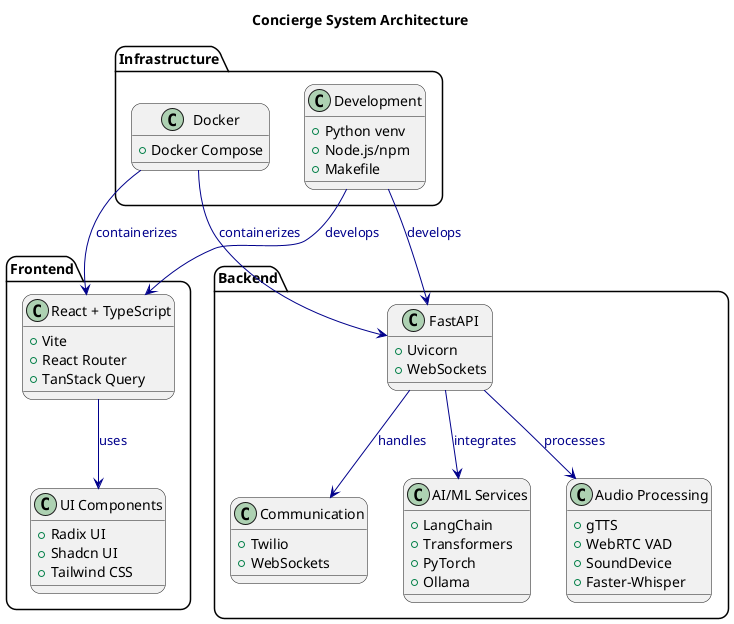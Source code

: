 @startuml Concierge Architecture

!define RECTANGLE class

skinparam backgroundColor white
skinparam handwritten false
skinparam defaultFontName Arial
skinparam roundCorner 20
skinparam shadowing false

skinparam rectangle {
    BackgroundColor LightBlue
    BorderColor DarkBlue
    FontColor Black
}

skinparam arrow {
    Color DarkBlue
    FontColor DarkBlue
}

title Concierge System Architecture

package "Frontend" {
    RECTANGLE "React + TypeScript" as React {
        + Vite
        + React Router
        + TanStack Query
    }
    
    RECTANGLE "UI Components" as UI {
        + Radix UI
        + Shadcn UI
        + Tailwind CSS
    }
}

package "Backend" {
    RECTANGLE "FastAPI" as FastAPI {
        + Uvicorn
        + WebSockets
    }
    
    RECTANGLE "AI/ML Services" as AI {
        + LangChain
        + Transformers
        + PyTorch
        + Ollama
    }
    
    RECTANGLE "Audio Processing" as Audio {
        + gTTS
        + WebRTC VAD
        + SoundDevice
        + Faster-Whisper
    }
    
    RECTANGLE "Communication" as Comm {
        + Twilio
        + WebSockets
    }
}

package "Infrastructure" {
    RECTANGLE "Docker" as Docker {
        + Docker Compose
    }
    
    RECTANGLE "Development" as Dev {
        + Python venv
        + Node.js/npm
        + Makefile
    }
}

React --> UI : uses
FastAPI --> AI : integrates
FastAPI --> Audio : processes
FastAPI --> Comm : handles
Docker --> FastAPI : containerizes
Docker --> React : containerizes
Dev --> FastAPI : develops
Dev --> React : develops

@enduml 